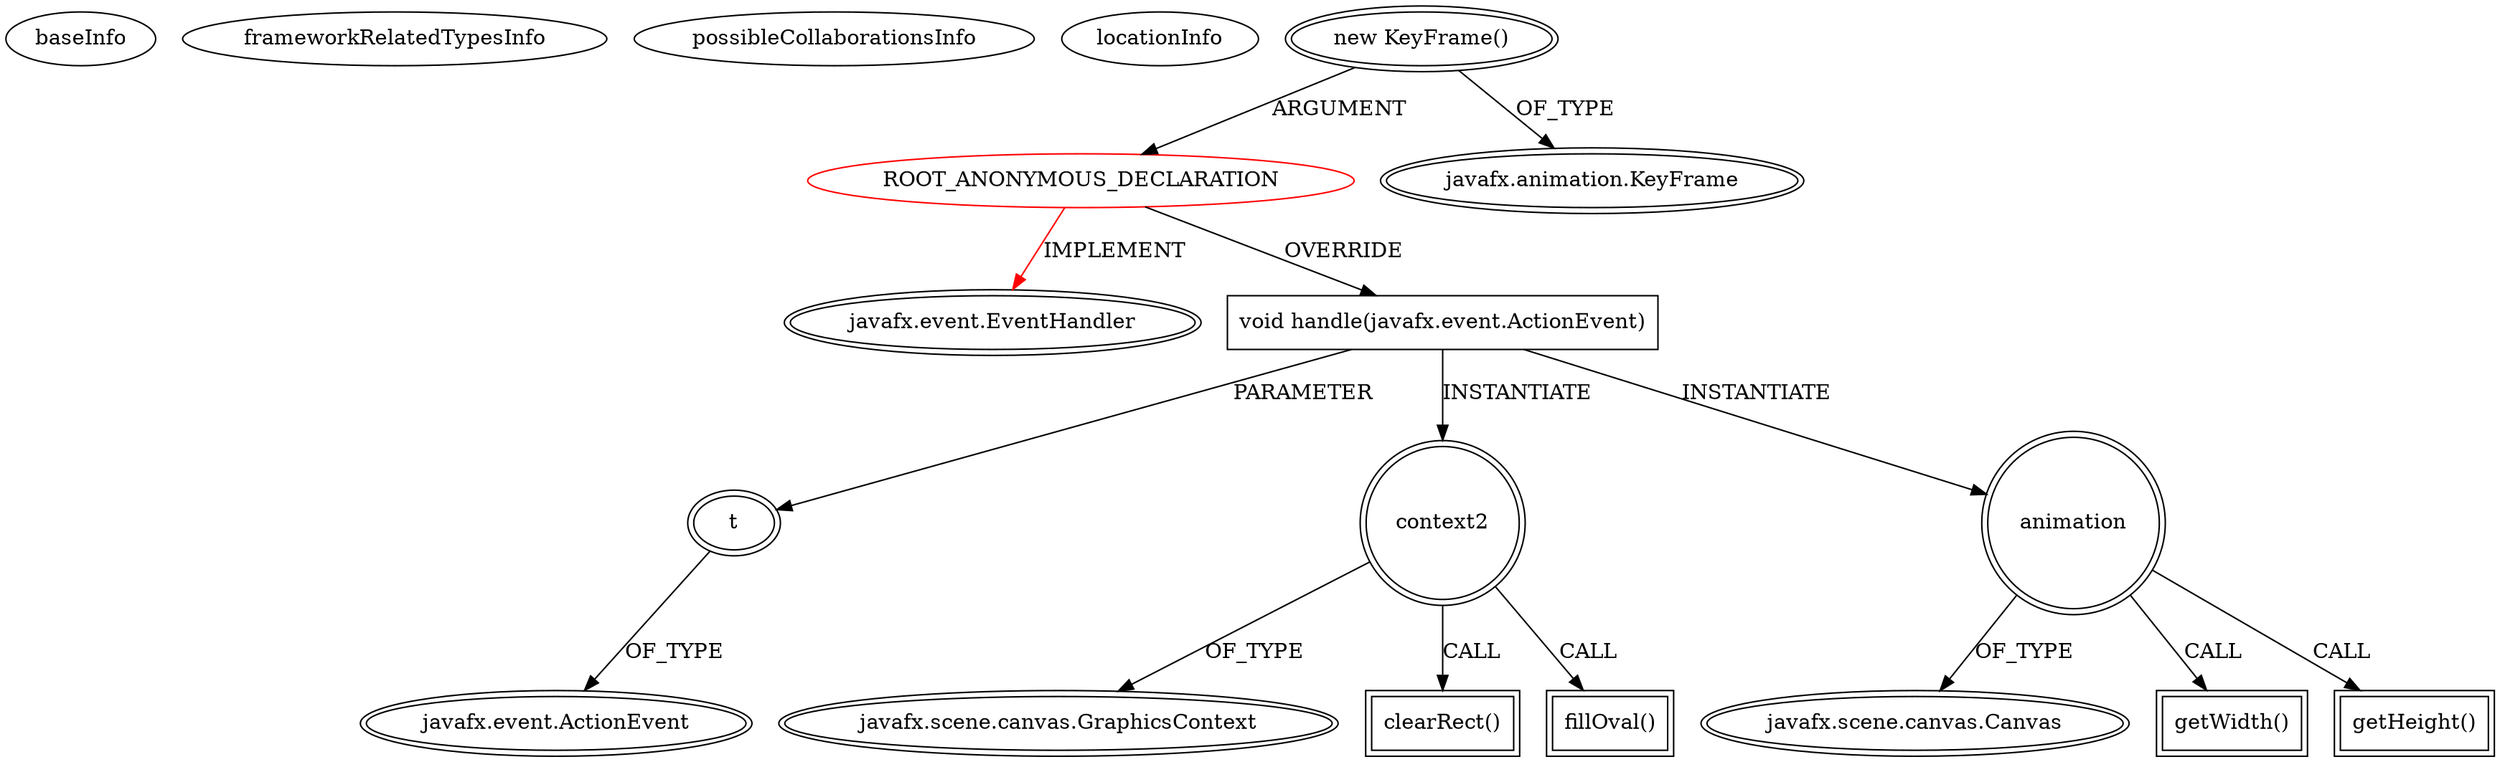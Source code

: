 digraph {
baseInfo[graphId=4272,category="extension_graph",isAnonymous=true,possibleRelation=false]
frameworkRelatedTypesInfo[0="javafx.event.EventHandler"]
possibleCollaborationsInfo[]
locationInfo[projectName="stepanovdg-VisualJadeMotionModel",filePath="/stepanovdg-VisualJadeMotionModel/VisualJadeMotionModel-master/src/by/bsu/kurs/stepanov/visualisation/AtomicTimelineService.java",contextSignature="javafx.animation.KeyFrame getKeyFrameRandomRect(javafx.scene.canvas.Canvas,javafx.scene.canvas.GraphicsContext,int)",graphId="4272"]
0[label="ROOT_ANONYMOUS_DECLARATION",vertexType="ROOT_ANONYMOUS_DECLARATION",isFrameworkType=false,color=red]
1[label="javafx.event.EventHandler",vertexType="FRAMEWORK_INTERFACE_TYPE",isFrameworkType=true,peripheries=2]
2[label="new KeyFrame()",vertexType="OUTSIDE_CONSTRUCTOR_CALL",isFrameworkType=true,peripheries=2]
3[label="javafx.animation.KeyFrame",vertexType="FRAMEWORK_CLASS_TYPE",isFrameworkType=true,peripheries=2]
4[label="void handle(javafx.event.ActionEvent)",vertexType="OVERRIDING_METHOD_DECLARATION",isFrameworkType=false,shape=box]
5[label="t",vertexType="PARAMETER_DECLARATION",isFrameworkType=true,peripheries=2]
6[label="javafx.event.ActionEvent",vertexType="FRAMEWORK_CLASS_TYPE",isFrameworkType=true,peripheries=2]
7[label="context2",vertexType="VARIABLE_EXPRESION",isFrameworkType=true,peripheries=2,shape=circle]
9[label="javafx.scene.canvas.GraphicsContext",vertexType="FRAMEWORK_CLASS_TYPE",isFrameworkType=true,peripheries=2]
8[label="clearRect()",vertexType="INSIDE_CALL",isFrameworkType=true,peripheries=2,shape=box]
10[label="animation",vertexType="VARIABLE_EXPRESION",isFrameworkType=true,peripheries=2,shape=circle]
12[label="javafx.scene.canvas.Canvas",vertexType="FRAMEWORK_CLASS_TYPE",isFrameworkType=true,peripheries=2]
11[label="getWidth()",vertexType="INSIDE_CALL",isFrameworkType=true,peripheries=2,shape=box]
14[label="getHeight()",vertexType="INSIDE_CALL",isFrameworkType=true,peripheries=2,shape=box]
16[label="fillOval()",vertexType="INSIDE_CALL",isFrameworkType=true,peripheries=2,shape=box]
0->1[label="IMPLEMENT",color=red]
2->0[label="ARGUMENT"]
2->3[label="OF_TYPE"]
0->4[label="OVERRIDE"]
5->6[label="OF_TYPE"]
4->5[label="PARAMETER"]
4->7[label="INSTANTIATE"]
7->9[label="OF_TYPE"]
7->8[label="CALL"]
4->10[label="INSTANTIATE"]
10->12[label="OF_TYPE"]
10->11[label="CALL"]
10->14[label="CALL"]
7->16[label="CALL"]
}
